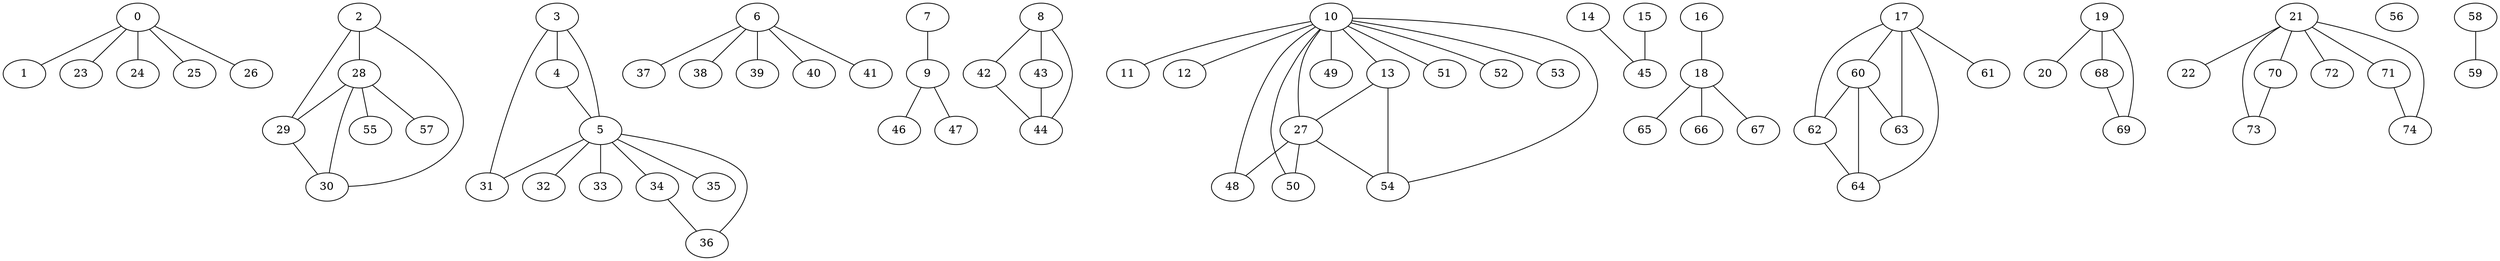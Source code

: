 graph {
	0 -- 1
	0 -- 23
	0 -- 24
	0 -- 25
	0 -- 26
	2 -- 28
	2 -- 29
	2 -- 30
	3 -- 4
	3 -- 5
	3 -- 31
	4 -- 5
	5 -- 31
	5 -- 32
	5 -- 33
	5 -- 34
	5 -- 35
	5 -- 36
	6 -- 37
	6 -- 38
	6 -- 39
	6 -- 40
	6 -- 41
	7 -- 9
	8 -- 42
	8 -- 43
	8 -- 44
	9 -- 46
	9 -- 47
	10 -- 11
	10 -- 12
	10 -- 13
	10 -- 27
	10 -- 48
	10 -- 49
	10 -- 50
	10 -- 51
	10 -- 52
	10 -- 53
	10 -- 54
	13 -- 27
	13 -- 54
	14 -- 45
	15 -- 45
	16 -- 18
	17 -- 60
	17 -- 61
	17 -- 62
	17 -- 63
	17 -- 64
	18 -- 65
	18 -- 66
	18 -- 67
	19 -- 20
	19 -- 68
	19 -- 69
	21 -- 22
	21 -- 70
	21 -- 71
	21 -- 72
	21 -- 73
	21 -- 74
	27 -- 48
	27 -- 50
	27 -- 54
	28 -- 29
	28 -- 30
	28 -- 55
	28 -- 57
	29 -- 30
	34 -- 36
	42 -- 44
	43 -- 44
	56
	58 -- 59
	60 -- 62
	60 -- 63
	60 -- 64
	62 -- 64
	68 -- 69
	70 -- 73
	71 -- 74
}
